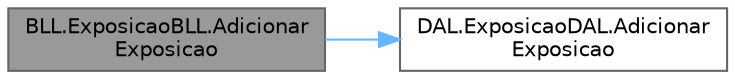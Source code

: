 digraph "BLL.ExposicaoBLL.AdicionarExposicao"
{
 // LATEX_PDF_SIZE
  bgcolor="transparent";
  edge [fontname=Helvetica,fontsize=10,labelfontname=Helvetica,labelfontsize=10];
  node [fontname=Helvetica,fontsize=10,shape=box,height=0.2,width=0.4];
  rankdir="LR";
  Node1 [id="Node000001",label="BLL.ExposicaoBLL.Adicionar\lExposicao",height=0.2,width=0.4,color="gray40", fillcolor="grey60", style="filled", fontcolor="black",tooltip="Adiciona uma nova exposição à coleção."];
  Node1 -> Node2 [id="edge1_Node000001_Node000002",color="steelblue1",style="solid",tooltip=" "];
  Node2 [id="Node000002",label="DAL.ExposicaoDAL.Adicionar\lExposicao",height=0.2,width=0.4,color="grey40", fillcolor="white", style="filled",URL="$class_d_a_l_1_1_exposicao_d_a_l.html#a64daaa7b5fa92a7c0dd7ed042d0a5845",tooltip="Adiciona uma nova exposição à coleção."];
}
